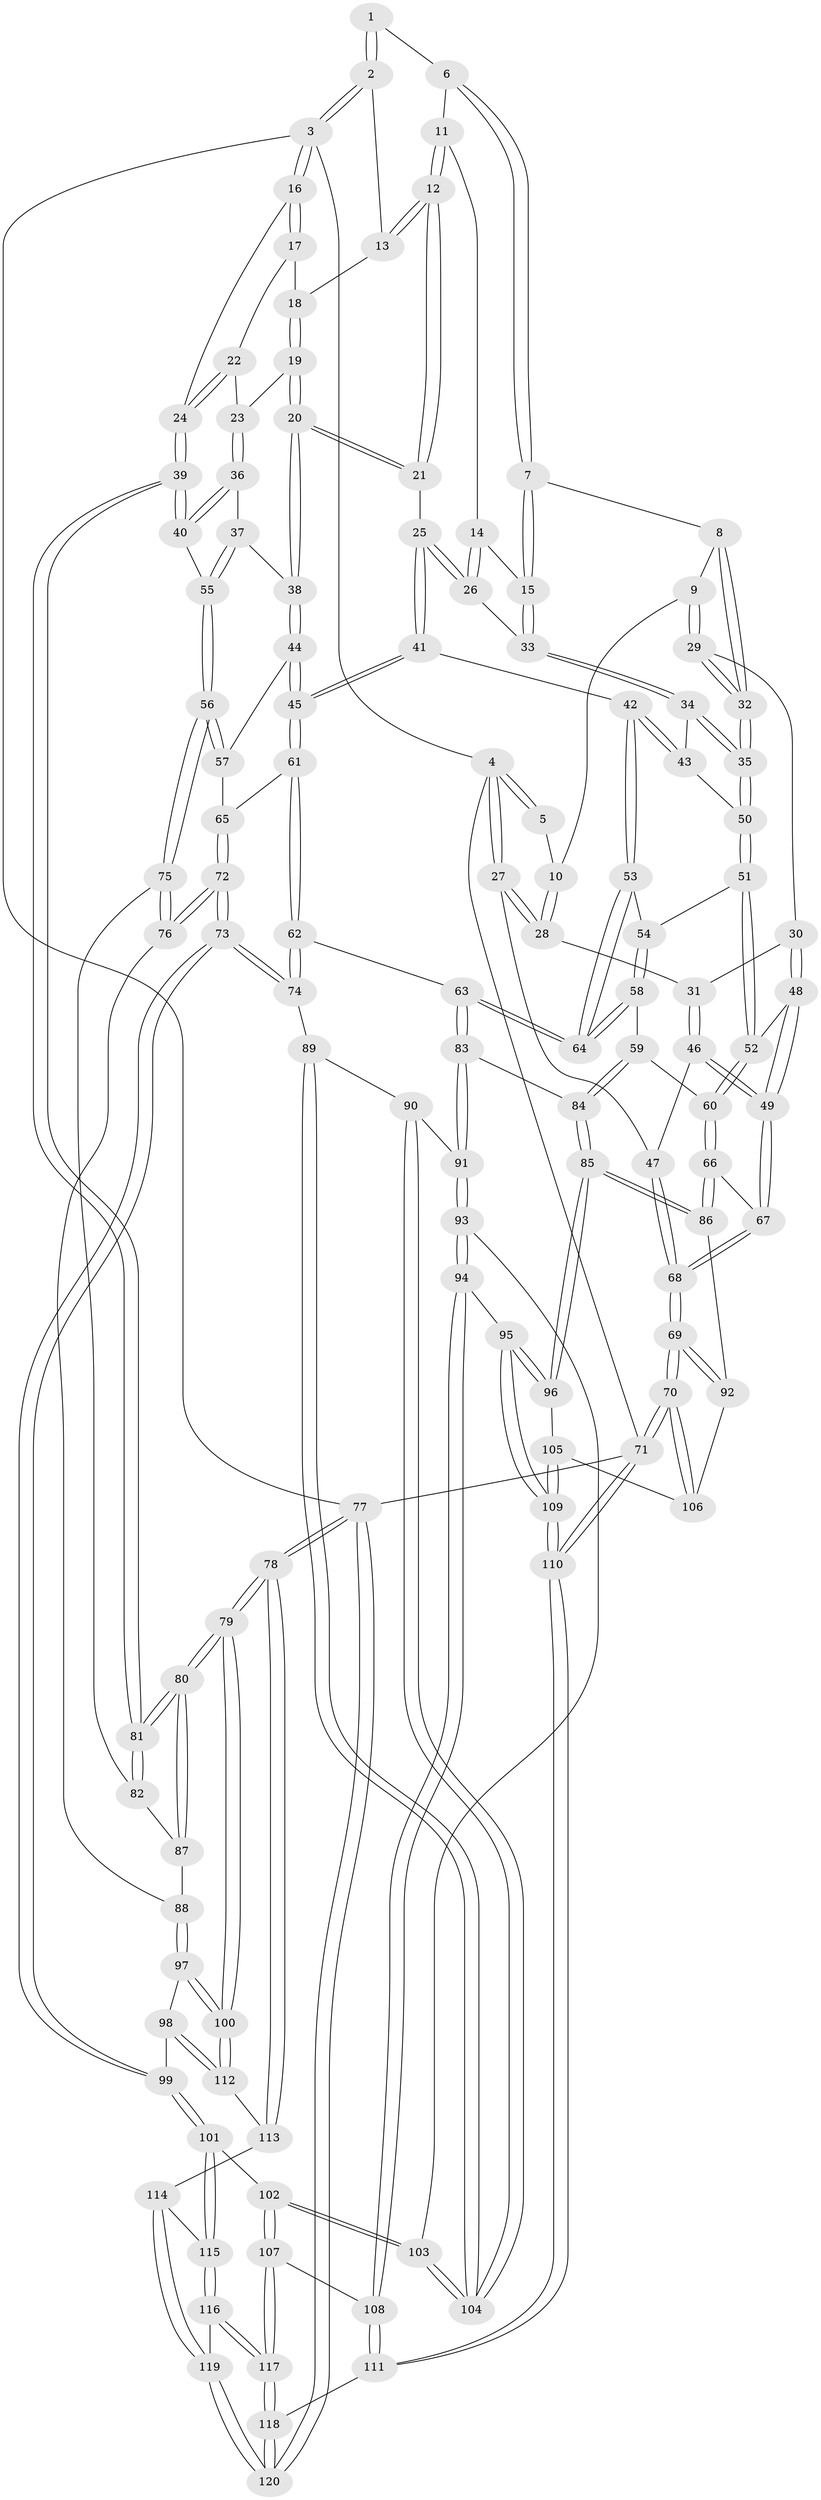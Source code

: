 // coarse degree distribution, {4: 0.3783783783783784, 5: 0.3918918918918919, 6: 0.10810810810810811, 3: 0.12162162162162163}
// Generated by graph-tools (version 1.1) at 2025/42/03/06/25 10:42:31]
// undirected, 120 vertices, 297 edges
graph export_dot {
graph [start="1"]
  node [color=gray90,style=filled];
  1 [pos="+0.3183628822939195+0"];
  2 [pos="+0.7286989883079806+0"];
  3 [pos="+1+0"];
  4 [pos="+0+0"];
  5 [pos="+0.3011132698572413+0"];
  6 [pos="+0.3884958655067684+0.07427934851755646"];
  7 [pos="+0.39684594959045577+0.20867666526753098"];
  8 [pos="+0.3248451803480246+0.23164632776808997"];
  9 [pos="+0.24150381153100697+0.20213919289246524"];
  10 [pos="+0.21648570946580925+0.16155846148542632"];
  11 [pos="+0.5280731548217802+0.15668366076344856"];
  12 [pos="+0.6466447467038723+0.11860448637894272"];
  13 [pos="+0.7185563772840954+0"];
  14 [pos="+0.4868298430290179+0.2014250845123222"];
  15 [pos="+0.4055990269382134+0.2159527531179913"];
  16 [pos="+1+0.1304303635867627"];
  17 [pos="+0.8698002057689416+0.17230969802035553"];
  18 [pos="+0.7725400207034875+0.08366964161269701"];
  19 [pos="+0.8061413161058473+0.26257495354420113"];
  20 [pos="+0.7173361229024559+0.3251143997650948"];
  21 [pos="+0.6420141764164157+0.18654741443756678"];
  22 [pos="+0.8844571286401354+0.21074415614441167"];
  23 [pos="+0.8482190692398273+0.27430921157205496"];
  24 [pos="+1+0.25063862667846976"];
  25 [pos="+0.557425876251367+0.2777216723807742"];
  26 [pos="+0.5311116140566148+0.2606894815261442"];
  27 [pos="+0+0.05113924753734724"];
  28 [pos="+0.09478800248260379+0.20172399308473096"];
  29 [pos="+0.2200860468693664+0.2901875739742776"];
  30 [pos="+0.20066261391664897+0.3100411106065524"];
  31 [pos="+0.12814517347737805+0.2998356025038795"];
  32 [pos="+0.31266763086618593+0.3237452395520533"];
  33 [pos="+0.4235701451727391+0.27449936166241984"];
  34 [pos="+0.42376885777104567+0.2778419550931914"];
  35 [pos="+0.3234393612493428+0.34745578941128835"];
  36 [pos="+0.8681490103135717+0.2928904074287634"];
  37 [pos="+0.7669715717661304+0.3866129681272686"];
  38 [pos="+0.71052090331727+0.3636044313690185"];
  39 [pos="+1+0.40161523553119305"];
  40 [pos="+1+0.4009950643617385"];
  41 [pos="+0.5465572445954467+0.3756961826622471"];
  42 [pos="+0.4909271610085934+0.374619391030843"];
  43 [pos="+0.4587676478548929+0.3441196809504212"];
  44 [pos="+0.7073272511609171+0.36635839674933585"];
  45 [pos="+0.5937401698129487+0.41296661625038217"];
  46 [pos="+0.09902941023014225+0.34252179280779477"];
  47 [pos="+0+0.2000445375869411"];
  48 [pos="+0.20739772319980512+0.3414038804782602"];
  49 [pos="+0.09714230212627065+0.46044179896371723"];
  50 [pos="+0.3234883052911374+0.3714160130485432"];
  51 [pos="+0.3225224825721018+0.3745426315670849"];
  52 [pos="+0.28094419263720805+0.4237766950993363"];
  53 [pos="+0.4418307053713403+0.42398669937948746"];
  54 [pos="+0.42719474592665707+0.4266609555171456"];
  55 [pos="+0.8807310416559876+0.44562106018863246"];
  56 [pos="+0.8290209006713232+0.51618230738034"];
  57 [pos="+0.7315994697126826+0.4775412994442031"];
  58 [pos="+0.3376098785399471+0.509173180475996"];
  59 [pos="+0.3260952529388876+0.510704312500003"];
  60 [pos="+0.2631569732247683+0.4983571088887212"];
  61 [pos="+0.5931134501795684+0.427557351597034"];
  62 [pos="+0.5477232396273605+0.5643604320713623"];
  63 [pos="+0.49658470697583906+0.5725924249590171"];
  64 [pos="+0.4663677603807919+0.5454899727256496"];
  65 [pos="+0.6997303159129343+0.5212010492317287"];
  66 [pos="+0.2093204988642777+0.5349514774925969"];
  67 [pos="+0.0867741470908481+0.5062390588762284"];
  68 [pos="+0+0.5659424021331521"];
  69 [pos="+0+0.6308756323371438"];
  70 [pos="+0+0.7375655531459447"];
  71 [pos="+0+1"];
  72 [pos="+0.7118137760633685+0.616676822949929"];
  73 [pos="+0.6735913611449695+0.6543155987011512"];
  74 [pos="+0.6109125563674963+0.6197670768712278"];
  75 [pos="+0.8172033503892394+0.5531088567729149"];
  76 [pos="+0.7892309345360025+0.5879231711827614"];
  77 [pos="+1+1"];
  78 [pos="+1+1"];
  79 [pos="+1+0.79818219593116"];
  80 [pos="+1+0.7096659578032465"];
  81 [pos="+1+0.5355006450379606"];
  82 [pos="+0.8984985100273312+0.5944350962916948"];
  83 [pos="+0.4487348406935098+0.6338883838196706"];
  84 [pos="+0.3943239412768912+0.646017641401988"];
  85 [pos="+0.3459888152070606+0.6817703625316568"];
  86 [pos="+0.22595924441038082+0.5940033386310344"];
  87 [pos="+0.8886207725016884+0.6543957887512852"];
  88 [pos="+0.8569517319366025+0.6660372360506486"];
  89 [pos="+0.5764116714620581+0.6532160844976684"];
  90 [pos="+0.49337148443528034+0.707075844762058"];
  91 [pos="+0.45281022989991715+0.6448889958352322"];
  92 [pos="+0.19735455055764214+0.6869968134572952"];
  93 [pos="+0.4238230238238043+0.7801479972672097"];
  94 [pos="+0.38839347794050055+0.7908225812534045"];
  95 [pos="+0.35857118480810385+0.7802590835487425"];
  96 [pos="+0.33978322992429155+0.7572375474438146"];
  97 [pos="+0.8500764373377344+0.7028930089769343"];
  98 [pos="+0.7926093040791842+0.781148263903881"];
  99 [pos="+0.6778531524556286+0.6869187053686987"];
  100 [pos="+1+0.7949913619354592"];
  101 [pos="+0.5935850360813794+0.7982247744679073"];
  102 [pos="+0.5415212293968874+0.7987881444948532"];
  103 [pos="+0.5098063314440022+0.7760495118252358"];
  104 [pos="+0.5072419149338557+0.7527182089031569"];
  105 [pos="+0.19880334485862483+0.7714109645041285"];
  106 [pos="+0.1930933237655764+0.7646951085468354"];
  107 [pos="+0.5141435170932916+0.8497132808689675"];
  108 [pos="+0.42033126666266185+0.8778625391012808"];
  109 [pos="+0.1954845134507153+1"];
  110 [pos="+0.17314178473235314+1"];
  111 [pos="+0.3780028555962361+1"];
  112 [pos="+0.7984177139269857+0.7963718651316569"];
  113 [pos="+0.7884225449859417+0.8454505574085125"];
  114 [pos="+0.7307900924953511+0.9068861749352968"];
  115 [pos="+0.6206995282747164+0.8476147753680746"];
  116 [pos="+0.5688933764743508+0.9575571664740847"];
  117 [pos="+0.5156704439924352+1"];
  118 [pos="+0.4308493473405264+1"];
  119 [pos="+0.7274546568435237+0.9497233343103337"];
  120 [pos="+0.7938306108658284+1"];
  1 -- 2;
  1 -- 2;
  1 -- 6;
  2 -- 3;
  2 -- 3;
  2 -- 13;
  3 -- 4;
  3 -- 16;
  3 -- 16;
  3 -- 77;
  4 -- 5;
  4 -- 5;
  4 -- 27;
  4 -- 27;
  4 -- 71;
  5 -- 10;
  6 -- 7;
  6 -- 7;
  6 -- 11;
  7 -- 8;
  7 -- 15;
  7 -- 15;
  8 -- 9;
  8 -- 32;
  8 -- 32;
  9 -- 10;
  9 -- 29;
  9 -- 29;
  10 -- 28;
  10 -- 28;
  11 -- 12;
  11 -- 12;
  11 -- 14;
  12 -- 13;
  12 -- 13;
  12 -- 21;
  12 -- 21;
  13 -- 18;
  14 -- 15;
  14 -- 26;
  14 -- 26;
  15 -- 33;
  15 -- 33;
  16 -- 17;
  16 -- 17;
  16 -- 24;
  17 -- 18;
  17 -- 22;
  18 -- 19;
  18 -- 19;
  19 -- 20;
  19 -- 20;
  19 -- 23;
  20 -- 21;
  20 -- 21;
  20 -- 38;
  20 -- 38;
  21 -- 25;
  22 -- 23;
  22 -- 24;
  22 -- 24;
  23 -- 36;
  23 -- 36;
  24 -- 39;
  24 -- 39;
  25 -- 26;
  25 -- 26;
  25 -- 41;
  25 -- 41;
  26 -- 33;
  27 -- 28;
  27 -- 28;
  27 -- 47;
  28 -- 31;
  29 -- 30;
  29 -- 32;
  29 -- 32;
  30 -- 31;
  30 -- 48;
  30 -- 48;
  31 -- 46;
  31 -- 46;
  32 -- 35;
  32 -- 35;
  33 -- 34;
  33 -- 34;
  34 -- 35;
  34 -- 35;
  34 -- 43;
  35 -- 50;
  35 -- 50;
  36 -- 37;
  36 -- 40;
  36 -- 40;
  37 -- 38;
  37 -- 55;
  37 -- 55;
  38 -- 44;
  38 -- 44;
  39 -- 40;
  39 -- 40;
  39 -- 81;
  39 -- 81;
  40 -- 55;
  41 -- 42;
  41 -- 45;
  41 -- 45;
  42 -- 43;
  42 -- 43;
  42 -- 53;
  42 -- 53;
  43 -- 50;
  44 -- 45;
  44 -- 45;
  44 -- 57;
  45 -- 61;
  45 -- 61;
  46 -- 47;
  46 -- 49;
  46 -- 49;
  47 -- 68;
  47 -- 68;
  48 -- 49;
  48 -- 49;
  48 -- 52;
  49 -- 67;
  49 -- 67;
  50 -- 51;
  50 -- 51;
  51 -- 52;
  51 -- 52;
  51 -- 54;
  52 -- 60;
  52 -- 60;
  53 -- 54;
  53 -- 64;
  53 -- 64;
  54 -- 58;
  54 -- 58;
  55 -- 56;
  55 -- 56;
  56 -- 57;
  56 -- 57;
  56 -- 75;
  56 -- 75;
  57 -- 65;
  58 -- 59;
  58 -- 64;
  58 -- 64;
  59 -- 60;
  59 -- 84;
  59 -- 84;
  60 -- 66;
  60 -- 66;
  61 -- 62;
  61 -- 62;
  61 -- 65;
  62 -- 63;
  62 -- 74;
  62 -- 74;
  63 -- 64;
  63 -- 64;
  63 -- 83;
  63 -- 83;
  65 -- 72;
  65 -- 72;
  66 -- 67;
  66 -- 86;
  66 -- 86;
  67 -- 68;
  67 -- 68;
  68 -- 69;
  68 -- 69;
  69 -- 70;
  69 -- 70;
  69 -- 92;
  69 -- 92;
  70 -- 71;
  70 -- 71;
  70 -- 106;
  70 -- 106;
  71 -- 110;
  71 -- 110;
  71 -- 77;
  72 -- 73;
  72 -- 73;
  72 -- 76;
  72 -- 76;
  73 -- 74;
  73 -- 74;
  73 -- 99;
  73 -- 99;
  74 -- 89;
  75 -- 76;
  75 -- 76;
  75 -- 82;
  76 -- 88;
  77 -- 78;
  77 -- 78;
  77 -- 120;
  77 -- 120;
  78 -- 79;
  78 -- 79;
  78 -- 113;
  78 -- 113;
  79 -- 80;
  79 -- 80;
  79 -- 100;
  79 -- 100;
  80 -- 81;
  80 -- 81;
  80 -- 87;
  80 -- 87;
  81 -- 82;
  81 -- 82;
  82 -- 87;
  83 -- 84;
  83 -- 91;
  83 -- 91;
  84 -- 85;
  84 -- 85;
  85 -- 86;
  85 -- 86;
  85 -- 96;
  85 -- 96;
  86 -- 92;
  87 -- 88;
  88 -- 97;
  88 -- 97;
  89 -- 90;
  89 -- 104;
  89 -- 104;
  90 -- 91;
  90 -- 104;
  90 -- 104;
  91 -- 93;
  91 -- 93;
  92 -- 106;
  93 -- 94;
  93 -- 94;
  93 -- 103;
  94 -- 95;
  94 -- 108;
  94 -- 108;
  95 -- 96;
  95 -- 96;
  95 -- 109;
  95 -- 109;
  96 -- 105;
  97 -- 98;
  97 -- 100;
  97 -- 100;
  98 -- 99;
  98 -- 112;
  98 -- 112;
  99 -- 101;
  99 -- 101;
  100 -- 112;
  100 -- 112;
  101 -- 102;
  101 -- 115;
  101 -- 115;
  102 -- 103;
  102 -- 103;
  102 -- 107;
  102 -- 107;
  103 -- 104;
  103 -- 104;
  105 -- 106;
  105 -- 109;
  105 -- 109;
  107 -- 108;
  107 -- 117;
  107 -- 117;
  108 -- 111;
  108 -- 111;
  109 -- 110;
  109 -- 110;
  110 -- 111;
  110 -- 111;
  111 -- 118;
  112 -- 113;
  113 -- 114;
  114 -- 115;
  114 -- 119;
  114 -- 119;
  115 -- 116;
  115 -- 116;
  116 -- 117;
  116 -- 117;
  116 -- 119;
  117 -- 118;
  117 -- 118;
  118 -- 120;
  118 -- 120;
  119 -- 120;
  119 -- 120;
}
